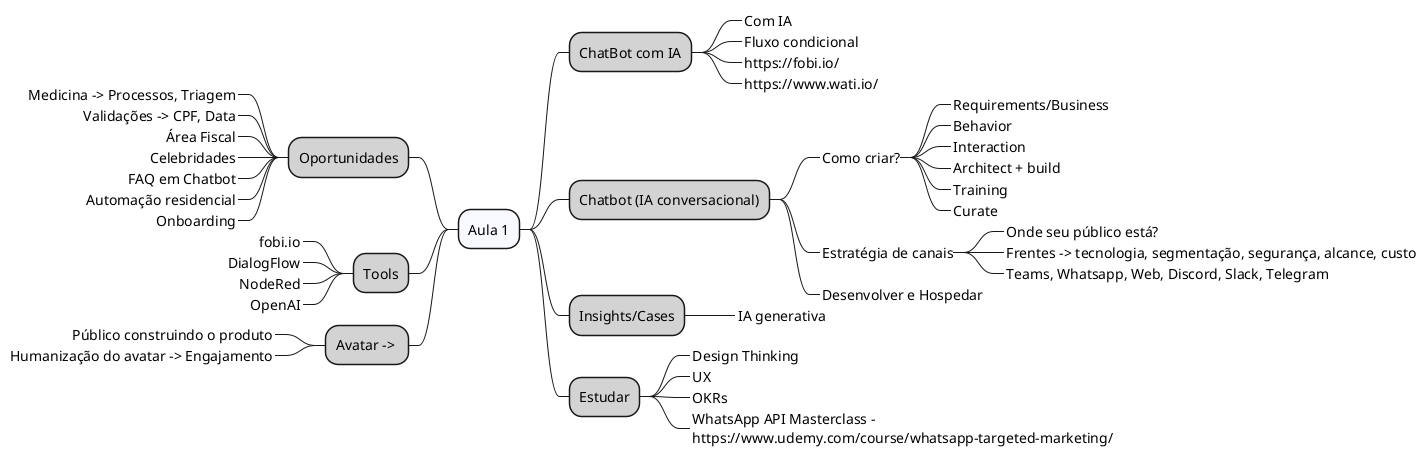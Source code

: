 @startmindmap

*[#F8F8FF] Aula 1

**[#LightGray] ChatBot com IA

***_ Com IA
***_ Fluxo condicional
***_ https://fobi.io/
***_ https://www.wati.io/

**[#LightGray] Chatbot (IA conversacional)

***_ Como criar?

****_ Requirements/Business
****_ Behavior
****_ Interaction
****_ Architect + build
****_ Training
****_ Curate

***_ Estratégia de canais

****_ Onde seu público está? 
****_ Frentes -> tecnologia, segmentação, segurança, alcance, custo
****_ Teams, Whatsapp, Web, Discord, Slack, Telegram

***_ Desenvolver e Hospedar 

**[#LightGray] Insights/Cases

***_ IA generativa

**[#LightGray] Estudar

***_ Design Thinking
***_ UX
***_ OKRs
***_ WhatsApp API Masterclass -\nhttps://www.udemy.com/course/whatsapp-targeted-marketing/


left side

**[#LightGray] Oportunidades

***_ Medicina -> Processos, Triagem
***_ Validações -> CPF, Data
***_ Área Fiscal
***_ Celebridades
***_ FAQ em Chatbot
***_ Automação residencial
***_ Onboarding

**[#LightGray] Tools

***_ fobi.io
***_ DialogFlow
***_ NodeRed
***_ OpenAI

**[#LightGray] Avatar -> 

***_ Público construindo o produto
***_ Humanização do avatar -> Engajamento

@endmindmap